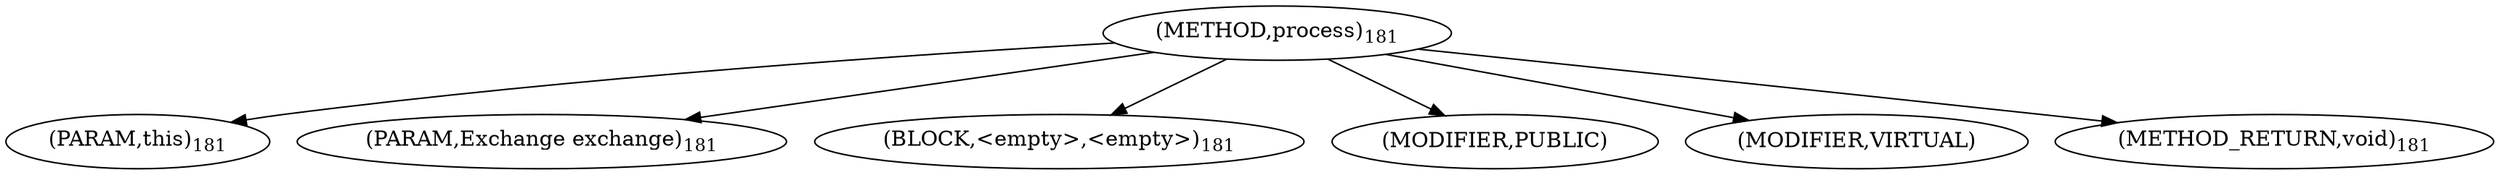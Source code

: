 digraph "process" {  
"451" [label = <(METHOD,process)<SUB>181</SUB>> ]
"452" [label = <(PARAM,this)<SUB>181</SUB>> ]
"453" [label = <(PARAM,Exchange exchange)<SUB>181</SUB>> ]
"454" [label = <(BLOCK,&lt;empty&gt;,&lt;empty&gt;)<SUB>181</SUB>> ]
"455" [label = <(MODIFIER,PUBLIC)> ]
"456" [label = <(MODIFIER,VIRTUAL)> ]
"457" [label = <(METHOD_RETURN,void)<SUB>181</SUB>> ]
  "451" -> "452" 
  "451" -> "453" 
  "451" -> "454" 
  "451" -> "455" 
  "451" -> "456" 
  "451" -> "457" 
}
